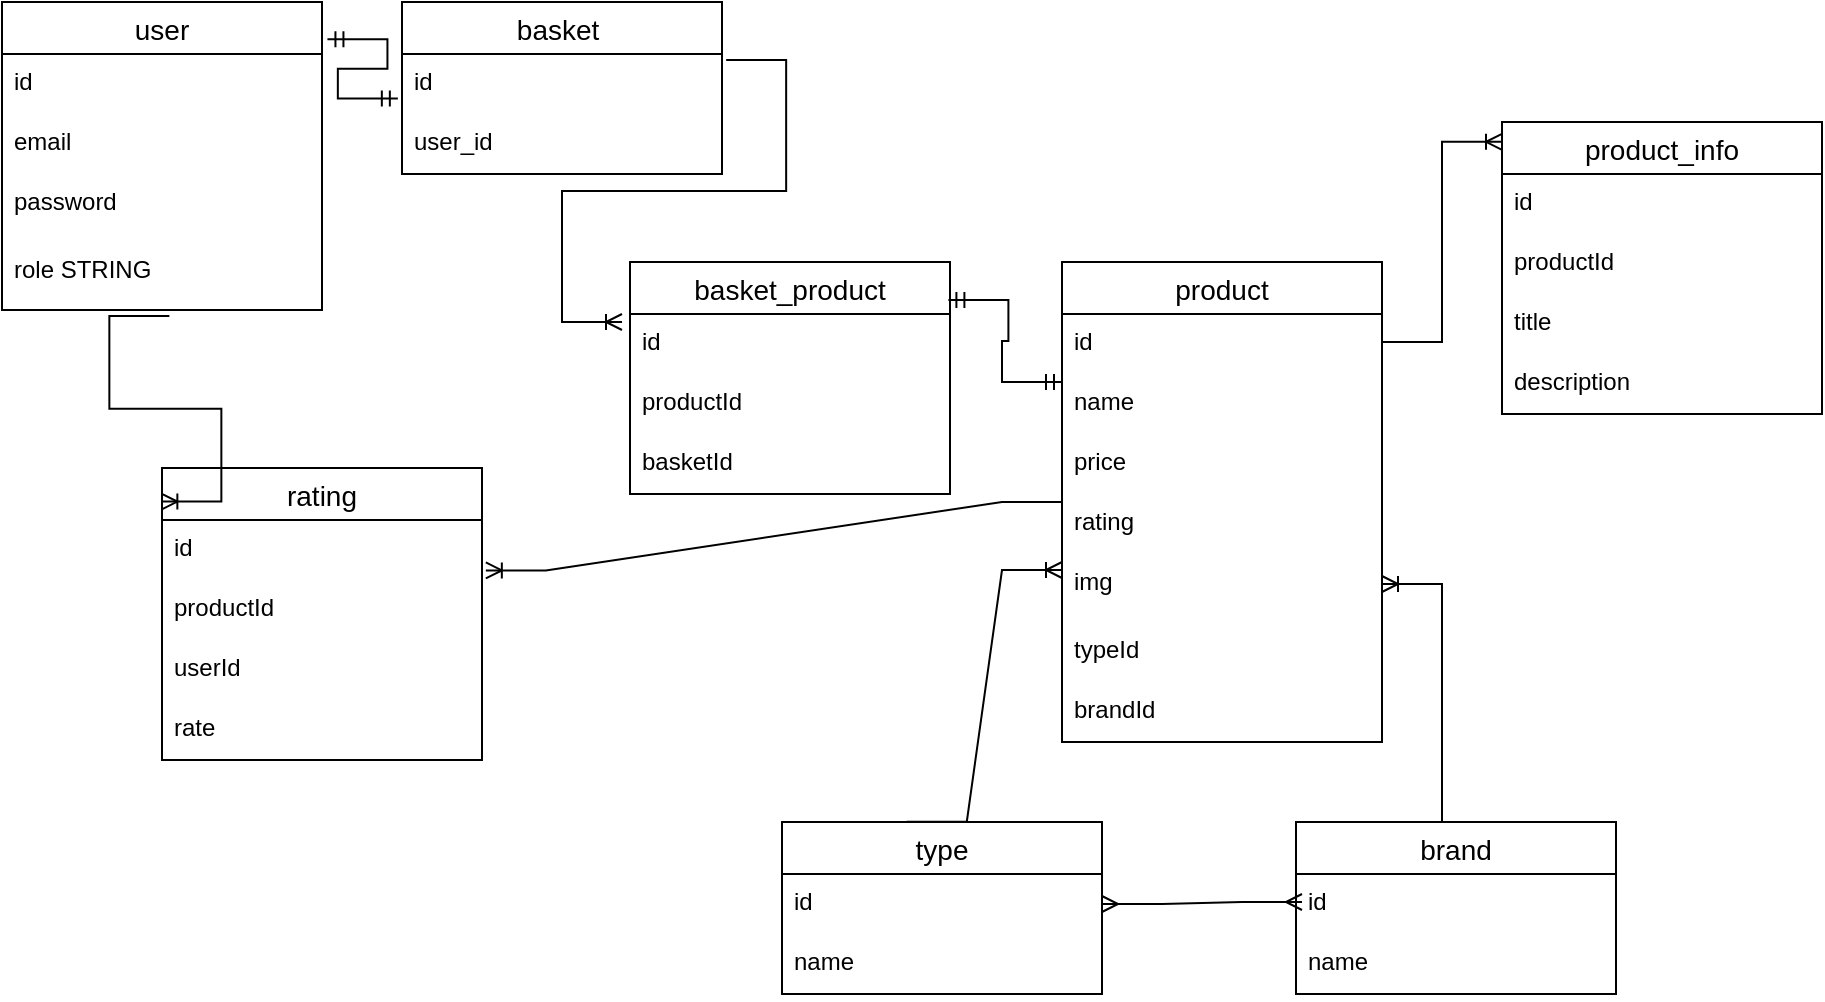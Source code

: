 <mxfile version="16.0.0" type="device"><diagram id="Dq8H_rvrSIniAvGi7LwX" name="Page-1"><mxGraphModel dx="1038" dy="571" grid="1" gridSize="10" guides="1" tooltips="1" connect="1" arrows="1" fold="1" page="1" pageScale="1" pageWidth="827" pageHeight="1169" math="0" shadow="0"><root><mxCell id="0"/><mxCell id="1" parent="0"/><mxCell id="j12_rFmQX7Ac3uzZ10H7-2" value="user" style="swimlane;fontStyle=0;childLayout=stackLayout;horizontal=1;startSize=26;horizontalStack=0;resizeParent=1;resizeParentMax=0;resizeLast=0;collapsible=1;marginBottom=0;align=center;fontSize=14;" parent="1" vertex="1"><mxGeometry x="20" y="70" width="160" height="154" as="geometry"><mxRectangle x="120" y="200" width="50" height="26" as="alternateBounds"/></mxGeometry></mxCell><mxCell id="j12_rFmQX7Ac3uzZ10H7-3" value="id" style="text;strokeColor=none;fillColor=none;spacingLeft=4;spacingRight=4;overflow=hidden;rotatable=0;points=[[0,0.5],[1,0.5]];portConstraint=eastwest;fontSize=12;" parent="j12_rFmQX7Ac3uzZ10H7-2" vertex="1"><mxGeometry y="26" width="160" height="30" as="geometry"/></mxCell><mxCell id="j12_rFmQX7Ac3uzZ10H7-4" value="email" style="text;strokeColor=none;fillColor=none;spacingLeft=4;spacingRight=4;overflow=hidden;rotatable=0;points=[[0,0.5],[1,0.5]];portConstraint=eastwest;fontSize=12;" parent="j12_rFmQX7Ac3uzZ10H7-2" vertex="1"><mxGeometry y="56" width="160" height="30" as="geometry"/></mxCell><mxCell id="j12_rFmQX7Ac3uzZ10H7-5" value="password" style="text;strokeColor=none;fillColor=none;spacingLeft=4;spacingRight=4;overflow=hidden;rotatable=0;points=[[0,0.5],[1,0.5]];portConstraint=eastwest;fontSize=12;" parent="j12_rFmQX7Ac3uzZ10H7-2" vertex="1"><mxGeometry y="86" width="160" height="34" as="geometry"/></mxCell><mxCell id="j12_rFmQX7Ac3uzZ10H7-7" value="role STRING" style="text;strokeColor=none;fillColor=none;spacingLeft=4;spacingRight=4;overflow=hidden;rotatable=0;points=[[0,0.5],[1,0.5]];portConstraint=eastwest;fontSize=12;" parent="j12_rFmQX7Ac3uzZ10H7-2" vertex="1"><mxGeometry y="120" width="160" height="34" as="geometry"/></mxCell><mxCell id="j12_rFmQX7Ac3uzZ10H7-8" value="basket " style="swimlane;fontStyle=0;childLayout=stackLayout;horizontal=1;startSize=26;horizontalStack=0;resizeParent=1;resizeParentMax=0;resizeLast=0;collapsible=1;marginBottom=0;align=center;fontSize=14;" parent="1" vertex="1"><mxGeometry x="220" y="70" width="160" height="86" as="geometry"/></mxCell><mxCell id="j12_rFmQX7Ac3uzZ10H7-9" value="id" style="text;strokeColor=none;fillColor=none;spacingLeft=4;spacingRight=4;overflow=hidden;rotatable=0;points=[[0,0.5],[1,0.5]];portConstraint=eastwest;fontSize=12;" parent="j12_rFmQX7Ac3uzZ10H7-8" vertex="1"><mxGeometry y="26" width="160" height="30" as="geometry"/></mxCell><mxCell id="j12_rFmQX7Ac3uzZ10H7-10" value="user_id" style="text;strokeColor=none;fillColor=none;spacingLeft=4;spacingRight=4;overflow=hidden;rotatable=0;points=[[0,0.5],[1,0.5]];portConstraint=eastwest;fontSize=12;" parent="j12_rFmQX7Ac3uzZ10H7-8" vertex="1"><mxGeometry y="56" width="160" height="30" as="geometry"/></mxCell><mxCell id="j12_rFmQX7Ac3uzZ10H7-12" value="product" style="swimlane;fontStyle=0;childLayout=stackLayout;horizontal=1;startSize=26;horizontalStack=0;resizeParent=1;resizeParentMax=0;resizeLast=0;collapsible=1;marginBottom=0;align=center;fontSize=14;" parent="1" vertex="1"><mxGeometry x="550" y="200" width="160" height="240" as="geometry"/></mxCell><mxCell id="j12_rFmQX7Ac3uzZ10H7-13" value="id" style="text;strokeColor=none;fillColor=none;spacingLeft=4;spacingRight=4;overflow=hidden;rotatable=0;points=[[0,0.5],[1,0.5]];portConstraint=eastwest;fontSize=12;" parent="j12_rFmQX7Ac3uzZ10H7-12" vertex="1"><mxGeometry y="26" width="160" height="30" as="geometry"/></mxCell><mxCell id="j12_rFmQX7Ac3uzZ10H7-14" value="name" style="text;strokeColor=none;fillColor=none;spacingLeft=4;spacingRight=4;overflow=hidden;rotatable=0;points=[[0,0.5],[1,0.5]];portConstraint=eastwest;fontSize=12;" parent="j12_rFmQX7Ac3uzZ10H7-12" vertex="1"><mxGeometry y="56" width="160" height="30" as="geometry"/></mxCell><mxCell id="j12_rFmQX7Ac3uzZ10H7-15" value="price" style="text;strokeColor=none;fillColor=none;spacingLeft=4;spacingRight=4;overflow=hidden;rotatable=0;points=[[0,0.5],[1,0.5]];portConstraint=eastwest;fontSize=12;" parent="j12_rFmQX7Ac3uzZ10H7-12" vertex="1"><mxGeometry y="86" width="160" height="124" as="geometry"/></mxCell><mxCell id="j12_rFmQX7Ac3uzZ10H7-29" value="brandId" style="text;strokeColor=none;fillColor=none;spacingLeft=4;spacingRight=4;overflow=hidden;rotatable=0;points=[[0,0.5],[1,0.5]];portConstraint=eastwest;fontSize=12;" parent="j12_rFmQX7Ac3uzZ10H7-12" vertex="1"><mxGeometry y="210" width="160" height="30" as="geometry"/></mxCell><mxCell id="j12_rFmQX7Ac3uzZ10H7-16" value="rating" style="text;strokeColor=none;fillColor=none;spacingLeft=4;spacingRight=4;overflow=hidden;rotatable=0;points=[[0,0.5],[1,0.5]];portConstraint=eastwest;fontSize=12;" parent="1" vertex="1"><mxGeometry x="550" y="316" width="160" height="30" as="geometry"/></mxCell><mxCell id="j12_rFmQX7Ac3uzZ10H7-17" value="img" style="text;strokeColor=none;fillColor=none;spacingLeft=4;spacingRight=4;overflow=hidden;rotatable=0;points=[[0,0.5],[1,0.5]];portConstraint=eastwest;fontSize=12;" parent="1" vertex="1"><mxGeometry x="550" y="346" width="160" height="30" as="geometry"/></mxCell><mxCell id="j12_rFmQX7Ac3uzZ10H7-28" value="typeId" style="text;strokeColor=none;fillColor=none;spacingLeft=4;spacingRight=4;overflow=hidden;rotatable=0;points=[[0,0.5],[1,0.5]];portConstraint=eastwest;fontSize=12;" parent="1" vertex="1"><mxGeometry x="550" y="380" width="160" height="30" as="geometry"/></mxCell><mxCell id="j12_rFmQX7Ac3uzZ10H7-30" value="brand" style="swimlane;fontStyle=0;childLayout=stackLayout;horizontal=1;startSize=26;horizontalStack=0;resizeParent=1;resizeParentMax=0;resizeLast=0;collapsible=1;marginBottom=0;align=center;fontSize=14;" parent="1" vertex="1"><mxGeometry x="667" y="480" width="160" height="86" as="geometry"/></mxCell><mxCell id="j12_rFmQX7Ac3uzZ10H7-31" value="id" style="text;strokeColor=none;fillColor=none;spacingLeft=4;spacingRight=4;overflow=hidden;rotatable=0;points=[[0,0.5],[1,0.5]];portConstraint=eastwest;fontSize=12;" parent="j12_rFmQX7Ac3uzZ10H7-30" vertex="1"><mxGeometry y="26" width="160" height="30" as="geometry"/></mxCell><mxCell id="j12_rFmQX7Ac3uzZ10H7-32" value="name" style="text;strokeColor=none;fillColor=none;spacingLeft=4;spacingRight=4;overflow=hidden;rotatable=0;points=[[0,0.5],[1,0.5]];portConstraint=eastwest;fontSize=12;" parent="j12_rFmQX7Ac3uzZ10H7-30" vertex="1"><mxGeometry y="56" width="160" height="30" as="geometry"/></mxCell><mxCell id="j12_rFmQX7Ac3uzZ10H7-34" value="type" style="swimlane;fontStyle=0;childLayout=stackLayout;horizontal=1;startSize=26;horizontalStack=0;resizeParent=1;resizeParentMax=0;resizeLast=0;collapsible=1;marginBottom=0;align=center;fontSize=14;" parent="1" vertex="1"><mxGeometry x="410" y="480" width="160" height="86" as="geometry"/></mxCell><mxCell id="j12_rFmQX7Ac3uzZ10H7-35" value="id" style="text;strokeColor=none;fillColor=none;spacingLeft=4;spacingRight=4;overflow=hidden;rotatable=0;points=[[0,0.5],[1,0.5]];portConstraint=eastwest;fontSize=12;" parent="j12_rFmQX7Ac3uzZ10H7-34" vertex="1"><mxGeometry y="26" width="160" height="30" as="geometry"/></mxCell><mxCell id="j12_rFmQX7Ac3uzZ10H7-36" value="name" style="text;strokeColor=none;fillColor=none;spacingLeft=4;spacingRight=4;overflow=hidden;rotatable=0;points=[[0,0.5],[1,0.5]];portConstraint=eastwest;fontSize=12;" parent="j12_rFmQX7Ac3uzZ10H7-34" vertex="1"><mxGeometry y="56" width="160" height="30" as="geometry"/></mxCell><mxCell id="j12_rFmQX7Ac3uzZ10H7-38" value="" style="edgeStyle=entityRelationEdgeStyle;fontSize=12;html=1;endArrow=ERoneToMany;rounded=0;exitX=0.39;exitY=-0.002;exitDx=0;exitDy=0;exitPerimeter=0;" parent="1" source="j12_rFmQX7Ac3uzZ10H7-34" edge="1"><mxGeometry width="100" height="100" relative="1" as="geometry"><mxPoint x="450" y="454" as="sourcePoint"/><mxPoint x="550" y="354" as="targetPoint"/></mxGeometry></mxCell><mxCell id="j12_rFmQX7Ac3uzZ10H7-39" value="" style="edgeStyle=entityRelationEdgeStyle;fontSize=12;html=1;endArrow=ERoneToMany;rounded=0;" parent="1" target="j12_rFmQX7Ac3uzZ10H7-17" edge="1"><mxGeometry width="100" height="100" relative="1" as="geometry"><mxPoint x="710" y="480" as="sourcePoint"/><mxPoint x="810" y="380" as="targetPoint"/></mxGeometry></mxCell><mxCell id="j12_rFmQX7Ac3uzZ10H7-40" value="product_info" style="swimlane;fontStyle=0;childLayout=stackLayout;horizontal=1;startSize=26;horizontalStack=0;resizeParent=1;resizeParentMax=0;resizeLast=0;collapsible=1;marginBottom=0;align=center;fontSize=14;" parent="1" vertex="1"><mxGeometry x="770" y="130" width="160" height="146" as="geometry"/></mxCell><mxCell id="j12_rFmQX7Ac3uzZ10H7-41" value="id" style="text;strokeColor=none;fillColor=none;spacingLeft=4;spacingRight=4;overflow=hidden;rotatable=0;points=[[0,0.5],[1,0.5]];portConstraint=eastwest;fontSize=12;" parent="j12_rFmQX7Ac3uzZ10H7-40" vertex="1"><mxGeometry y="26" width="160" height="30" as="geometry"/></mxCell><mxCell id="j12_rFmQX7Ac3uzZ10H7-42" value="productId" style="text;strokeColor=none;fillColor=none;spacingLeft=4;spacingRight=4;overflow=hidden;rotatable=0;points=[[0,0.5],[1,0.5]];portConstraint=eastwest;fontSize=12;" parent="j12_rFmQX7Ac3uzZ10H7-40" vertex="1"><mxGeometry y="56" width="160" height="30" as="geometry"/></mxCell><mxCell id="j12_rFmQX7Ac3uzZ10H7-43" value="title" style="text;strokeColor=none;fillColor=none;spacingLeft=4;spacingRight=4;overflow=hidden;rotatable=0;points=[[0,0.5],[1,0.5]];portConstraint=eastwest;fontSize=12;" parent="j12_rFmQX7Ac3uzZ10H7-40" vertex="1"><mxGeometry y="86" width="160" height="30" as="geometry"/></mxCell><mxCell id="j12_rFmQX7Ac3uzZ10H7-44" value="description" style="text;strokeColor=none;fillColor=none;spacingLeft=4;spacingRight=4;overflow=hidden;rotatable=0;points=[[0,0.5],[1,0.5]];portConstraint=eastwest;fontSize=12;" parent="j12_rFmQX7Ac3uzZ10H7-40" vertex="1"><mxGeometry y="116" width="160" height="30" as="geometry"/></mxCell><mxCell id="j12_rFmQX7Ac3uzZ10H7-46" value="" style="edgeStyle=entityRelationEdgeStyle;fontSize=12;html=1;endArrow=ERmany;startArrow=ERmany;rounded=0;exitX=1;exitY=0.5;exitDx=0;exitDy=0;" parent="1" source="j12_rFmQX7Ac3uzZ10H7-35" edge="1"><mxGeometry width="100" height="100" relative="1" as="geometry"><mxPoint x="570" y="620" as="sourcePoint"/><mxPoint x="670" y="520" as="targetPoint"/></mxGeometry></mxCell><mxCell id="j12_rFmQX7Ac3uzZ10H7-47" value="" style="edgeStyle=entityRelationEdgeStyle;fontSize=12;html=1;endArrow=ERoneToMany;rounded=0;exitX=1;exitY=0.467;exitDx=0;exitDy=0;exitPerimeter=0;entryX=0;entryY=0.068;entryDx=0;entryDy=0;entryPerimeter=0;" parent="1" source="j12_rFmQX7Ac3uzZ10H7-13" target="j12_rFmQX7Ac3uzZ10H7-40" edge="1"><mxGeometry width="100" height="100" relative="1" as="geometry"><mxPoint x="670" y="276" as="sourcePoint"/><mxPoint x="770" y="176" as="targetPoint"/></mxGeometry></mxCell><mxCell id="j12_rFmQX7Ac3uzZ10H7-48" value="basket_product" style="swimlane;fontStyle=0;childLayout=stackLayout;horizontal=1;startSize=26;horizontalStack=0;resizeParent=1;resizeParentMax=0;resizeLast=0;collapsible=1;marginBottom=0;align=center;fontSize=14;" parent="1" vertex="1"><mxGeometry x="334" y="200" width="160" height="116" as="geometry"/></mxCell><mxCell id="j12_rFmQX7Ac3uzZ10H7-49" value="id" style="text;strokeColor=none;fillColor=none;spacingLeft=4;spacingRight=4;overflow=hidden;rotatable=0;points=[[0,0.5],[1,0.5]];portConstraint=eastwest;fontSize=12;" parent="j12_rFmQX7Ac3uzZ10H7-48" vertex="1"><mxGeometry y="26" width="160" height="30" as="geometry"/></mxCell><mxCell id="j12_rFmQX7Ac3uzZ10H7-50" value="productId" style="text;strokeColor=none;fillColor=none;spacingLeft=4;spacingRight=4;overflow=hidden;rotatable=0;points=[[0,0.5],[1,0.5]];portConstraint=eastwest;fontSize=12;" parent="j12_rFmQX7Ac3uzZ10H7-48" vertex="1"><mxGeometry y="56" width="160" height="30" as="geometry"/></mxCell><mxCell id="j12_rFmQX7Ac3uzZ10H7-51" value="basketId" style="text;strokeColor=none;fillColor=none;spacingLeft=4;spacingRight=4;overflow=hidden;rotatable=0;points=[[0,0.5],[1,0.5]];portConstraint=eastwest;fontSize=12;" parent="j12_rFmQX7Ac3uzZ10H7-48" vertex="1"><mxGeometry y="86" width="160" height="30" as="geometry"/></mxCell><mxCell id="j12_rFmQX7Ac3uzZ10H7-52" value="" style="edgeStyle=entityRelationEdgeStyle;fontSize=12;html=1;endArrow=ERmandOne;startArrow=ERmandOne;rounded=0;exitX=0.995;exitY=0.164;exitDx=0;exitDy=0;exitPerimeter=0;" parent="1" source="j12_rFmQX7Ac3uzZ10H7-48" edge="1"><mxGeometry width="100" height="100" relative="1" as="geometry"><mxPoint x="460" y="360" as="sourcePoint"/><mxPoint x="550" y="260" as="targetPoint"/></mxGeometry></mxCell><mxCell id="j12_rFmQX7Ac3uzZ10H7-55" value="rating" style="swimlane;fontStyle=0;childLayout=stackLayout;horizontal=1;startSize=26;horizontalStack=0;resizeParent=1;resizeParentMax=0;resizeLast=0;collapsible=1;marginBottom=0;align=center;fontSize=14;" parent="1" vertex="1"><mxGeometry x="100" y="303" width="160" height="146" as="geometry"/></mxCell><mxCell id="j12_rFmQX7Ac3uzZ10H7-56" value="id" style="text;strokeColor=none;fillColor=none;spacingLeft=4;spacingRight=4;overflow=hidden;rotatable=0;points=[[0,0.5],[1,0.5]];portConstraint=eastwest;fontSize=12;" parent="j12_rFmQX7Ac3uzZ10H7-55" vertex="1"><mxGeometry y="26" width="160" height="30" as="geometry"/></mxCell><mxCell id="j12_rFmQX7Ac3uzZ10H7-57" value="productId" style="text;strokeColor=none;fillColor=none;spacingLeft=4;spacingRight=4;overflow=hidden;rotatable=0;points=[[0,0.5],[1,0.5]];portConstraint=eastwest;fontSize=12;" parent="j12_rFmQX7Ac3uzZ10H7-55" vertex="1"><mxGeometry y="56" width="160" height="30" as="geometry"/></mxCell><mxCell id="j12_rFmQX7Ac3uzZ10H7-58" value="userId" style="text;strokeColor=none;fillColor=none;spacingLeft=4;spacingRight=4;overflow=hidden;rotatable=0;points=[[0,0.5],[1,0.5]];portConstraint=eastwest;fontSize=12;" parent="j12_rFmQX7Ac3uzZ10H7-55" vertex="1"><mxGeometry y="86" width="160" height="30" as="geometry"/></mxCell><mxCell id="j12_rFmQX7Ac3uzZ10H7-60" value="rate" style="text;strokeColor=none;fillColor=none;spacingLeft=4;spacingRight=4;overflow=hidden;rotatable=0;points=[[0,0.5],[1,0.5]];portConstraint=eastwest;fontSize=12;" parent="j12_rFmQX7Ac3uzZ10H7-55" vertex="1"><mxGeometry y="116" width="160" height="30" as="geometry"/></mxCell><mxCell id="j12_rFmQX7Ac3uzZ10H7-61" value="" style="edgeStyle=entityRelationEdgeStyle;fontSize=12;html=1;endArrow=ERoneToMany;rounded=0;entryX=1.012;entryY=-0.16;entryDx=0;entryDy=0;entryPerimeter=0;exitX=0;exitY=0.133;exitDx=0;exitDy=0;exitPerimeter=0;" parent="1" source="j12_rFmQX7Ac3uzZ10H7-16" target="j12_rFmQX7Ac3uzZ10H7-57" edge="1"><mxGeometry width="100" height="100" relative="1" as="geometry"><mxPoint x="360" y="460" as="sourcePoint"/><mxPoint x="460" y="360" as="targetPoint"/></mxGeometry></mxCell><mxCell id="j12_rFmQX7Ac3uzZ10H7-62" value="" style="edgeStyle=entityRelationEdgeStyle;fontSize=12;html=1;endArrow=ERmandOne;startArrow=ERmandOne;rounded=0;entryX=-0.013;entryY=0.74;entryDx=0;entryDy=0;entryPerimeter=0;exitX=1.017;exitY=0.121;exitDx=0;exitDy=0;exitPerimeter=0;" parent="1" source="j12_rFmQX7Ac3uzZ10H7-2" target="j12_rFmQX7Ac3uzZ10H7-9" edge="1"><mxGeometry width="100" height="100" relative="1" as="geometry"><mxPoint x="150" y="276" as="sourcePoint"/><mxPoint x="250" y="176" as="targetPoint"/></mxGeometry></mxCell><mxCell id="j12_rFmQX7Ac3uzZ10H7-63" value="" style="edgeStyle=entityRelationEdgeStyle;fontSize=12;html=1;endArrow=ERoneToMany;rounded=0;exitX=1.013;exitY=0.1;exitDx=0;exitDy=0;exitPerimeter=0;" parent="1" source="j12_rFmQX7Ac3uzZ10H7-9" edge="1"><mxGeometry width="100" height="100" relative="1" as="geometry"><mxPoint x="470" y="380" as="sourcePoint"/><mxPoint x="330" y="230" as="targetPoint"/></mxGeometry></mxCell><mxCell id="QfhkmFPrxIIFkDvw4Ezr-2" value="" style="edgeStyle=entityRelationEdgeStyle;fontSize=12;html=1;endArrow=ERoneToMany;rounded=0;exitX=0.523;exitY=1.088;exitDx=0;exitDy=0;exitPerimeter=0;entryX=-0.002;entryY=0.115;entryDx=0;entryDy=0;entryPerimeter=0;" edge="1" parent="1" source="j12_rFmQX7Ac3uzZ10H7-7" target="j12_rFmQX7Ac3uzZ10H7-55"><mxGeometry width="100" height="100" relative="1" as="geometry"><mxPoint x="450" y="350" as="sourcePoint"/><mxPoint x="170" y="300" as="targetPoint"/></mxGeometry></mxCell></root></mxGraphModel></diagram></mxfile>